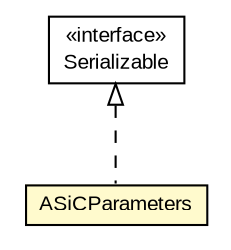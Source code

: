 #!/usr/local/bin/dot
#
# Class diagram 
# Generated by UMLGraph version R5_6-24-gf6e263 (http://www.umlgraph.org/)
#

digraph G {
	edge [fontname="arial",fontsize=10,labelfontname="arial",labelfontsize=10];
	node [fontname="arial",fontsize=10,shape=plaintext];
	nodesep=0.25;
	ranksep=0.5;
	// eu.europa.esig.dss.asic.ASiCParameters
	c111990 [label=<<table title="eu.europa.esig.dss.asic.ASiCParameters" border="0" cellborder="1" cellspacing="0" cellpadding="2" port="p" bgcolor="lemonChiffon" href="./ASiCParameters.html">
		<tr><td><table border="0" cellspacing="0" cellpadding="1">
<tr><td align="center" balign="center"> ASiCParameters </td></tr>
		</table></td></tr>
		</table>>, URL="./ASiCParameters.html", fontname="arial", fontcolor="black", fontsize=10.0];
	//eu.europa.esig.dss.asic.ASiCParameters implements java.io.Serializable
	c112038:p -> c111990:p [dir=back,arrowtail=empty,style=dashed];
	// java.io.Serializable
	c112038 [label=<<table title="java.io.Serializable" border="0" cellborder="1" cellspacing="0" cellpadding="2" port="p" href="http://java.sun.com/j2se/1.4.2/docs/api/java/io/Serializable.html">
		<tr><td><table border="0" cellspacing="0" cellpadding="1">
<tr><td align="center" balign="center"> &#171;interface&#187; </td></tr>
<tr><td align="center" balign="center"> Serializable </td></tr>
		</table></td></tr>
		</table>>, URL="http://java.sun.com/j2se/1.4.2/docs/api/java/io/Serializable.html", fontname="arial", fontcolor="black", fontsize=10.0];
}

